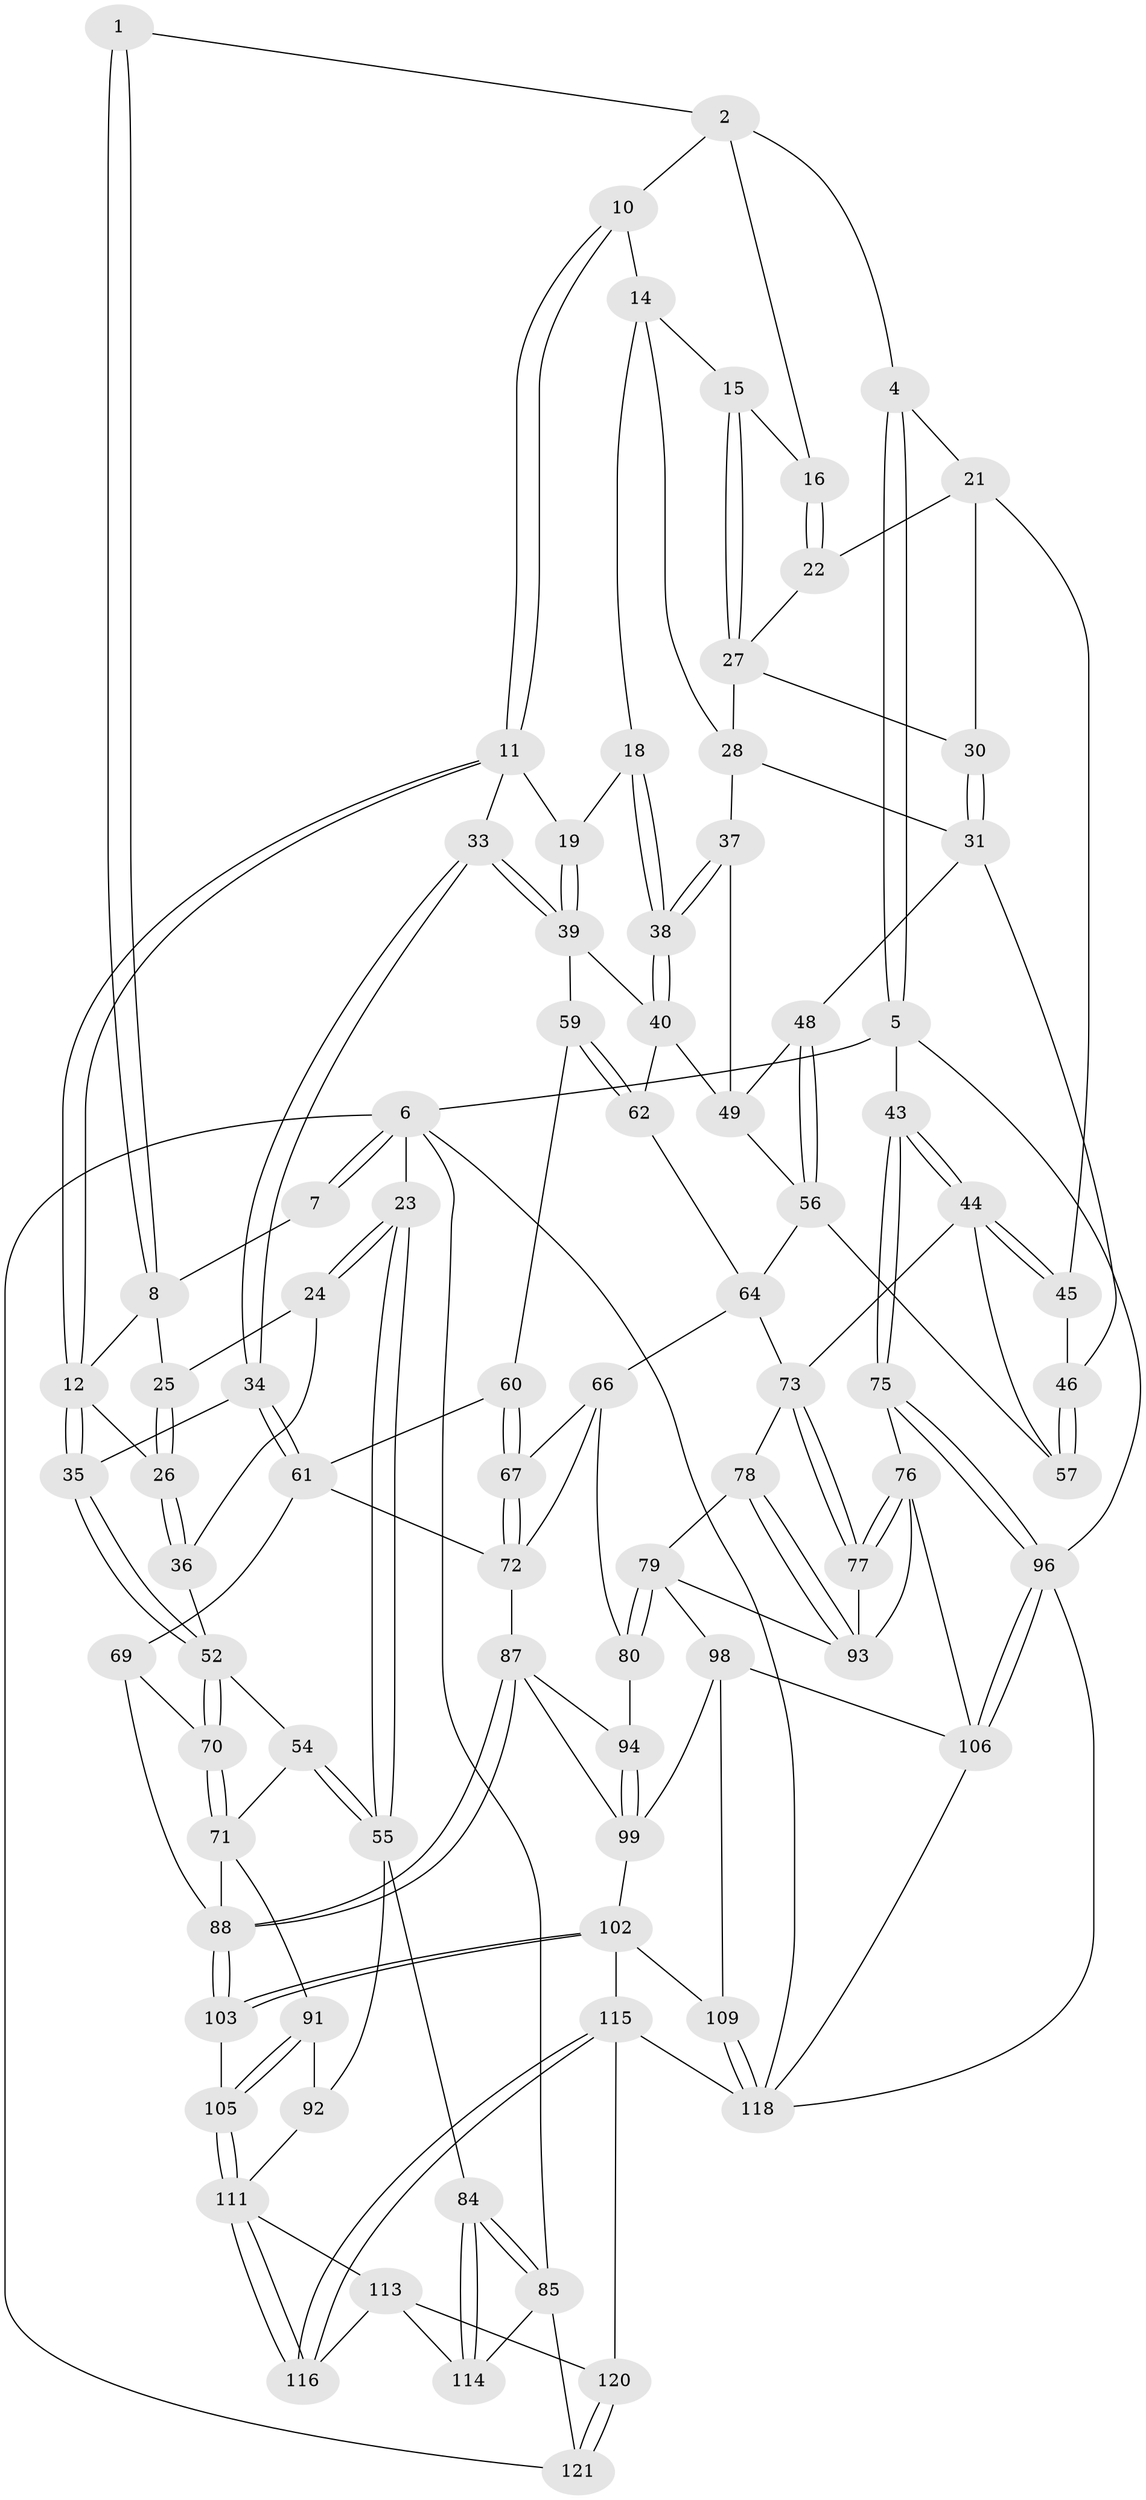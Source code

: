 // original degree distribution, {3: 0.016260162601626018, 4: 0.18699186991869918, 5: 0.6341463414634146, 6: 0.16260162601626016}
// Generated by graph-tools (version 1.1) at 2025/11/02/27/25 16:11:57]
// undirected, 86 vertices, 199 edges
graph export_dot {
graph [start="1"]
  node [color=gray90,style=filled];
  1 [pos="+0.3223265959238403+0"];
  2 [pos="+0.42729500387369557+0",super="+3"];
  4 [pos="+1+0"];
  5 [pos="+1+0"];
  6 [pos="+0+0",super="+86"];
  7 [pos="+0.1967081301818238+0"];
  8 [pos="+0.2324220647007062+0.13012434736816705",super="+9"];
  10 [pos="+0.43819132308722597+0"];
  11 [pos="+0.40840267924756113+0.03226448515063764",super="+20"];
  12 [pos="+0.26657822047114105+0.17842240244962326",super="+13"];
  14 [pos="+0.5005851289546911+0",super="+17"];
  15 [pos="+0.667511851458446+0.04859511103281211"];
  16 [pos="+0.7865502011454456+0"];
  18 [pos="+0.5562830151760924+0.10845662770401786"];
  19 [pos="+0.48793165683479084+0.1349084514365209"];
  21 [pos="+0.9087744793039714+0.13318493561085434",super="+42"];
  22 [pos="+0.784474308796605+0.1088097569088896"];
  23 [pos="+0+0"];
  24 [pos="+0+0"];
  25 [pos="+0.09592728755367567+0.058268530329389986"];
  26 [pos="+0.1070851220273059+0.17707844247743765"];
  27 [pos="+0.6568376144931246+0.07040424117164988",super="+29"];
  28 [pos="+0.6469010141395313+0.07683727603189247",super="+32"];
  30 [pos="+0.752145951355915+0.16776843882638476"];
  31 [pos="+0.7509814245106357+0.17125982085165725",super="+47"];
  33 [pos="+0.3893259348415107+0.23245672637282067"];
  34 [pos="+0.3539132736079252+0.2512239796546215"];
  35 [pos="+0.2938187732175063+0.23409709188944747"];
  36 [pos="+0.07905070512797738+0.19251127893912995"];
  37 [pos="+0.6011200491020751+0.19470426008633254"];
  38 [pos="+0.5991174659355077+0.194962925068244"];
  39 [pos="+0.4658471848719485+0.2094643863436876",super="+41"];
  40 [pos="+0.5776913466514912+0.22093147217007217",super="+51"];
  43 [pos="+1+0.28336520241868407"];
  44 [pos="+0.9527566393522636+0.2450327215663245",super="+63"];
  45 [pos="+0.9160328400019742+0.17876939005839904"];
  46 [pos="+0.7604951686234794+0.22013499248198173"];
  48 [pos="+0.708484051008512+0.22737059385353153"];
  49 [pos="+0.6578753849371739+0.2126859343363021",super="+50"];
  52 [pos="+0.26030931136019053+0.2797590813906542",super="+53"];
  54 [pos="+0.0027346943781170743+0.2842434616419003"];
  55 [pos="+0+0.3265092097669458",super="+83"];
  56 [pos="+0.6725014859804319+0.30106989592388445",super="+58"];
  57 [pos="+0.8313268497753439+0.3158747589553012"];
  59 [pos="+0.5205333859785717+0.2955184322913072"];
  60 [pos="+0.4528265452645943+0.3207010583927831"];
  61 [pos="+0.38075903674347156+0.2987315107133251",super="+68"];
  62 [pos="+0.562336966953655+0.36576212318171647"];
  64 [pos="+0.6542739238088627+0.38932116366092506",super="+65"];
  66 [pos="+0.548968566330907+0.39499033538410816",super="+81"];
  67 [pos="+0.5106851754693587+0.3993316659428477"];
  69 [pos="+0.30869927724913865+0.4497683536325982"];
  70 [pos="+0.2010163848577923+0.403388753914939"];
  71 [pos="+0.1857878615406184+0.41117798064361855",super="+90"];
  72 [pos="+0.44474150809743124+0.43221020843505137",super="+82"];
  73 [pos="+0.8482150161402066+0.3705075682032314",super="+74"];
  75 [pos="+1+0.5465636146461305"];
  76 [pos="+1+0.5580146599381449",super="+104"];
  77 [pos="+0.9603909558995144+0.5232516150765291"];
  78 [pos="+0.7016584379947706+0.48385285020938784"];
  79 [pos="+0.6903411992982442+0.5024722635377128",super="+97"];
  80 [pos="+0.5749281381888866+0.5209194835680238"];
  84 [pos="+0+0.7032089208987236"];
  85 [pos="+0+1",super="+122"];
  87 [pos="+0.43706735060019775+0.5294889016935449",super="+95"];
  88 [pos="+0.38113670252406107+0.5913319951775706",super="+89"];
  91 [pos="+0.0988614031114753+0.59043043478833"];
  92 [pos="+0.04276411880510929+0.6116575096335712"];
  93 [pos="+0.8752267363686902+0.5487237936810148",super="+100"];
  94 [pos="+0.5649672730612066+0.5380850492038074"];
  96 [pos="+1+0.8933279108138936"];
  98 [pos="+0.6630949745613638+0.6692091953489978",super="+108"];
  99 [pos="+0.661126225199882+0.6692194462182738",super="+101"];
  102 [pos="+0.4417307283945762+0.7456377568927771",super="+110"];
  103 [pos="+0.4173082068476031+0.7331630908504633"];
  105 [pos="+0.3150268130037705+0.7611700652997562"];
  106 [pos="+0.8342368378379709+0.879216772446164",super="+107"];
  109 [pos="+0.5392293264951079+0.8327669764169352"];
  111 [pos="+0.26409200371790714+0.8156076005516161",super="+112"];
  113 [pos="+0.09816507288905936+0.856733207541854",super="+117"];
  114 [pos="+0.08910498323186986+0.8649706308772299"];
  115 [pos="+0.3777505616364831+1",super="+119"];
  116 [pos="+0.26011698926046106+0.8232338786580256"];
  118 [pos="+0.5561809636155738+1",super="+123"];
  120 [pos="+0.19534851307571194+1"];
  121 [pos="+0.19229230415284426+1"];
  1 -- 2;
  1 -- 8;
  1 -- 8;
  2 -- 10;
  2 -- 16;
  2 -- 4;
  4 -- 5;
  4 -- 5;
  4 -- 21;
  5 -- 6;
  5 -- 43;
  5 -- 96;
  6 -- 7;
  6 -- 7;
  6 -- 23;
  6 -- 121;
  6 -- 118;
  6 -- 85;
  7 -- 8;
  8 -- 25;
  8 -- 12;
  10 -- 11;
  10 -- 11;
  10 -- 14;
  11 -- 12;
  11 -- 12;
  11 -- 19;
  11 -- 33;
  12 -- 35;
  12 -- 35;
  12 -- 26;
  14 -- 15;
  14 -- 18;
  14 -- 28;
  15 -- 16;
  15 -- 27;
  15 -- 27;
  16 -- 22;
  16 -- 22;
  18 -- 19;
  18 -- 38;
  18 -- 38;
  19 -- 39;
  19 -- 39;
  21 -- 22;
  21 -- 45;
  21 -- 30;
  22 -- 27;
  23 -- 24;
  23 -- 24;
  23 -- 55;
  23 -- 55;
  24 -- 25;
  24 -- 36;
  25 -- 26;
  25 -- 26;
  26 -- 36;
  26 -- 36;
  27 -- 28;
  27 -- 30;
  28 -- 37;
  28 -- 31;
  30 -- 31;
  30 -- 31;
  31 -- 48;
  31 -- 46;
  33 -- 34;
  33 -- 34;
  33 -- 39;
  33 -- 39;
  34 -- 35;
  34 -- 61;
  34 -- 61;
  35 -- 52;
  35 -- 52;
  36 -- 52;
  37 -- 38;
  37 -- 38;
  37 -- 49;
  38 -- 40;
  38 -- 40;
  39 -- 40;
  39 -- 59;
  40 -- 62;
  40 -- 49;
  43 -- 44;
  43 -- 44;
  43 -- 75;
  43 -- 75;
  44 -- 45;
  44 -- 45;
  44 -- 73;
  44 -- 57;
  45 -- 46;
  46 -- 57;
  46 -- 57;
  48 -- 49;
  48 -- 56;
  48 -- 56;
  49 -- 56;
  52 -- 70;
  52 -- 70;
  52 -- 54;
  54 -- 55;
  54 -- 55;
  54 -- 71;
  55 -- 84;
  55 -- 92;
  56 -- 57;
  56 -- 64;
  59 -- 60;
  59 -- 62;
  59 -- 62;
  60 -- 61;
  60 -- 67;
  60 -- 67;
  61 -- 72;
  61 -- 69;
  62 -- 64;
  64 -- 73;
  64 -- 66;
  66 -- 67;
  66 -- 80;
  66 -- 72;
  67 -- 72;
  67 -- 72;
  69 -- 70;
  69 -- 88;
  70 -- 71;
  70 -- 71;
  71 -- 91;
  71 -- 88;
  72 -- 87;
  73 -- 77;
  73 -- 77;
  73 -- 78;
  75 -- 76;
  75 -- 96;
  75 -- 96;
  76 -- 77;
  76 -- 77;
  76 -- 106;
  76 -- 93;
  77 -- 93;
  78 -- 79;
  78 -- 93;
  78 -- 93;
  79 -- 80;
  79 -- 80;
  79 -- 98;
  79 -- 93;
  80 -- 94;
  84 -- 85;
  84 -- 85;
  84 -- 114;
  84 -- 114;
  85 -- 121;
  85 -- 114;
  87 -- 88;
  87 -- 88;
  87 -- 99;
  87 -- 94;
  88 -- 103;
  88 -- 103;
  91 -- 92;
  91 -- 105;
  91 -- 105;
  92 -- 111;
  94 -- 99;
  94 -- 99;
  96 -- 106;
  96 -- 106;
  96 -- 118;
  98 -- 99;
  98 -- 109;
  98 -- 106;
  99 -- 102;
  102 -- 103;
  102 -- 103;
  102 -- 115;
  102 -- 109;
  103 -- 105;
  105 -- 111;
  105 -- 111;
  106 -- 118;
  109 -- 118;
  109 -- 118;
  111 -- 116;
  111 -- 116;
  111 -- 113;
  113 -- 114;
  113 -- 120;
  113 -- 116;
  115 -- 116;
  115 -- 116;
  115 -- 120;
  115 -- 118;
  120 -- 121;
  120 -- 121;
}
